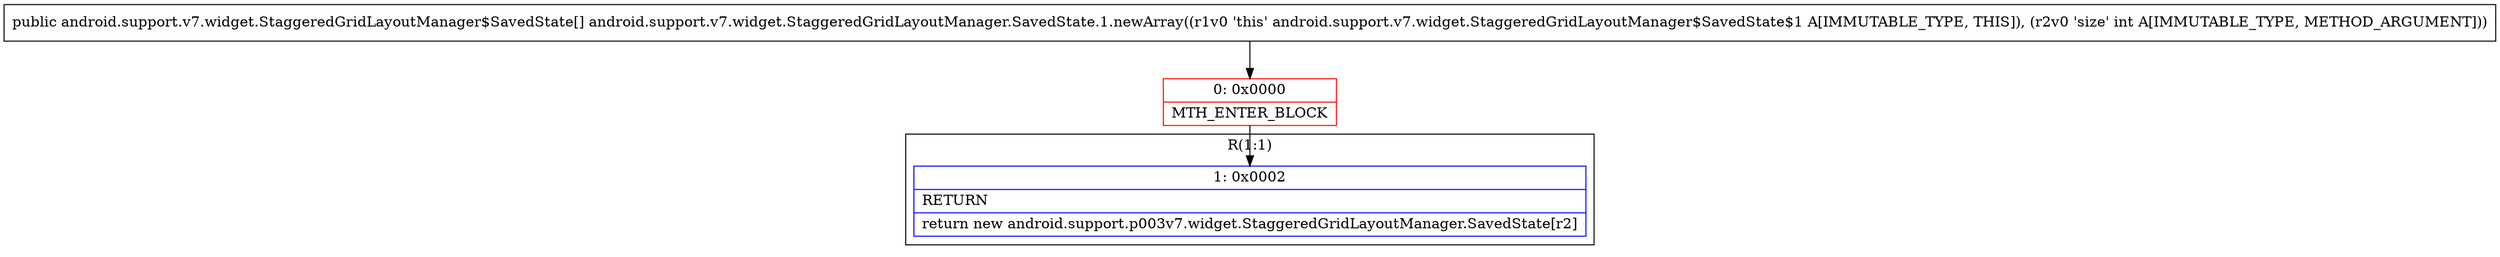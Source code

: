 digraph "CFG forandroid.support.v7.widget.StaggeredGridLayoutManager.SavedState.1.newArray(I)[Landroid\/support\/v7\/widget\/StaggeredGridLayoutManager$SavedState;" {
subgraph cluster_Region_23949894 {
label = "R(1:1)";
node [shape=record,color=blue];
Node_1 [shape=record,label="{1\:\ 0x0002|RETURN\l|return new android.support.p003v7.widget.StaggeredGridLayoutManager.SavedState[r2]\l}"];
}
Node_0 [shape=record,color=red,label="{0\:\ 0x0000|MTH_ENTER_BLOCK\l}"];
MethodNode[shape=record,label="{public android.support.v7.widget.StaggeredGridLayoutManager$SavedState[] android.support.v7.widget.StaggeredGridLayoutManager.SavedState.1.newArray((r1v0 'this' android.support.v7.widget.StaggeredGridLayoutManager$SavedState$1 A[IMMUTABLE_TYPE, THIS]), (r2v0 'size' int A[IMMUTABLE_TYPE, METHOD_ARGUMENT])) }"];
MethodNode -> Node_0;
Node_0 -> Node_1;
}

